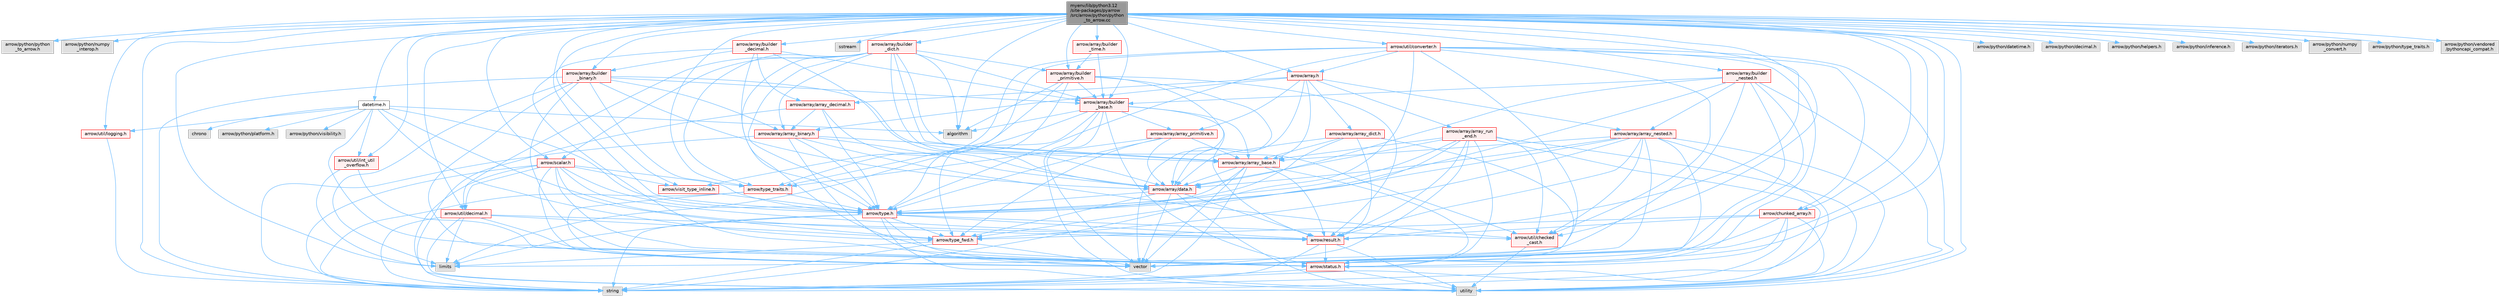 digraph "myenv/lib/python3.12/site-packages/pyarrow/src/arrow/python/python_to_arrow.cc"
{
 // LATEX_PDF_SIZE
  bgcolor="transparent";
  edge [fontname=Helvetica,fontsize=10,labelfontname=Helvetica,labelfontsize=10];
  node [fontname=Helvetica,fontsize=10,shape=box,height=0.2,width=0.4];
  Node1 [id="Node000001",label="myenv/lib/python3.12\l/site-packages/pyarrow\l/src/arrow/python/python\l_to_arrow.cc",height=0.2,width=0.4,color="gray40", fillcolor="grey60", style="filled", fontcolor="black",tooltip=" "];
  Node1 -> Node2 [id="edge1_Node000001_Node000002",color="steelblue1",style="solid",tooltip=" "];
  Node2 [id="Node000002",label="arrow/python/python\l_to_arrow.h",height=0.2,width=0.4,color="grey60", fillcolor="#E0E0E0", style="filled",tooltip=" "];
  Node1 -> Node3 [id="edge2_Node000001_Node000003",color="steelblue1",style="solid",tooltip=" "];
  Node3 [id="Node000003",label="arrow/python/numpy\l_interop.h",height=0.2,width=0.4,color="grey60", fillcolor="#E0E0E0", style="filled",tooltip=" "];
  Node1 -> Node4 [id="edge3_Node000001_Node000004",color="steelblue1",style="solid",tooltip=" "];
  Node4 [id="Node000004",label="datetime.h",height=0.2,width=0.4,color="grey40", fillcolor="white", style="filled",URL="$src_2arrow_2python_2datetime_8h.html",tooltip=" "];
  Node4 -> Node5 [id="edge4_Node000004_Node000005",color="steelblue1",style="solid",tooltip=" "];
  Node5 [id="Node000005",label="algorithm",height=0.2,width=0.4,color="grey60", fillcolor="#E0E0E0", style="filled",tooltip=" "];
  Node4 -> Node6 [id="edge5_Node000004_Node000006",color="steelblue1",style="solid",tooltip=" "];
  Node6 [id="Node000006",label="chrono",height=0.2,width=0.4,color="grey60", fillcolor="#E0E0E0", style="filled",tooltip=" "];
  Node4 -> Node7 [id="edge6_Node000004_Node000007",color="steelblue1",style="solid",tooltip=" "];
  Node7 [id="Node000007",label="arrow/python/platform.h",height=0.2,width=0.4,color="grey60", fillcolor="#E0E0E0", style="filled",tooltip=" "];
  Node4 -> Node8 [id="edge7_Node000004_Node000008",color="steelblue1",style="solid",tooltip=" "];
  Node8 [id="Node000008",label="arrow/python/visibility.h",height=0.2,width=0.4,color="grey60", fillcolor="#E0E0E0", style="filled",tooltip=" "];
  Node4 -> Node9 [id="edge8_Node000004_Node000009",color="steelblue1",style="solid",tooltip=" "];
  Node9 [id="Node000009",label="arrow/result.h",height=0.2,width=0.4,color="red", fillcolor="#FFF0F0", style="filled",URL="$result_8h.html",tooltip=" "];
  Node9 -> Node12 [id="edge9_Node000009_Node000012",color="steelblue1",style="solid",tooltip=" "];
  Node12 [id="Node000012",label="string",height=0.2,width=0.4,color="grey60", fillcolor="#E0E0E0", style="filled",tooltip=" "];
  Node9 -> Node14 [id="edge10_Node000009_Node000014",color="steelblue1",style="solid",tooltip=" "];
  Node14 [id="Node000014",label="utility",height=0.2,width=0.4,color="grey60", fillcolor="#E0E0E0", style="filled",tooltip=" "];
  Node9 -> Node15 [id="edge11_Node000009_Node000015",color="steelblue1",style="solid",tooltip=" "];
  Node15 [id="Node000015",label="arrow/status.h",height=0.2,width=0.4,color="red", fillcolor="#FFF0F0", style="filled",URL="$status_8h.html",tooltip=" "];
  Node15 -> Node12 [id="edge12_Node000015_Node000012",color="steelblue1",style="solid",tooltip=" "];
  Node15 -> Node14 [id="edge13_Node000015_Node000014",color="steelblue1",style="solid",tooltip=" "];
  Node4 -> Node15 [id="edge14_Node000004_Node000015",color="steelblue1",style="solid",tooltip=" "];
  Node4 -> Node27 [id="edge15_Node000004_Node000027",color="steelblue1",style="solid",tooltip=" "];
  Node27 [id="Node000027",label="arrow/type.h",height=0.2,width=0.4,color="red", fillcolor="#FFF0F0", style="filled",URL="$type_8h.html",tooltip=" "];
  Node27 -> Node30 [id="edge16_Node000027_Node000030",color="steelblue1",style="solid",tooltip=" "];
  Node30 [id="Node000030",label="limits",height=0.2,width=0.4,color="grey60", fillcolor="#E0E0E0", style="filled",tooltip=" "];
  Node27 -> Node12 [id="edge17_Node000027_Node000012",color="steelblue1",style="solid",tooltip=" "];
  Node27 -> Node14 [id="edge18_Node000027_Node000014",color="steelblue1",style="solid",tooltip=" "];
  Node27 -> Node33 [id="edge19_Node000027_Node000033",color="steelblue1",style="solid",tooltip=" "];
  Node33 [id="Node000033",label="vector",height=0.2,width=0.4,color="grey60", fillcolor="#E0E0E0", style="filled",tooltip=" "];
  Node27 -> Node9 [id="edge20_Node000027_Node000009",color="steelblue1",style="solid",tooltip=" "];
  Node27 -> Node34 [id="edge21_Node000027_Node000034",color="steelblue1",style="solid",tooltip=" "];
  Node34 [id="Node000034",label="arrow/type_fwd.h",height=0.2,width=0.4,color="red", fillcolor="#FFF0F0", style="filled",URL="$arrow_2type__fwd_8h.html",tooltip=" "];
  Node34 -> Node30 [id="edge22_Node000034_Node000030",color="steelblue1",style="solid",tooltip=" "];
  Node34 -> Node12 [id="edge23_Node000034_Node000012",color="steelblue1",style="solid",tooltip=" "];
  Node34 -> Node33 [id="edge24_Node000034_Node000033",color="steelblue1",style="solid",tooltip=" "];
  Node27 -> Node35 [id="edge25_Node000027_Node000035",color="steelblue1",style="solid",tooltip=" "];
  Node35 [id="Node000035",label="arrow/util/checked\l_cast.h",height=0.2,width=0.4,color="red", fillcolor="#FFF0F0", style="filled",URL="$checked__cast_8h.html",tooltip=" "];
  Node35 -> Node14 [id="edge26_Node000035_Node000014",color="steelblue1",style="solid",tooltip=" "];
  Node4 -> Node34 [id="edge27_Node000004_Node000034",color="steelblue1",style="solid",tooltip=" "];
  Node4 -> Node41 [id="edge28_Node000004_Node000041",color="steelblue1",style="solid",tooltip=" "];
  Node41 [id="Node000041",label="arrow/util/int_util\l_overflow.h",height=0.2,width=0.4,color="red", fillcolor="#FFF0F0", style="filled",URL="$int__util__overflow_8h.html",tooltip=" "];
  Node41 -> Node30 [id="edge29_Node000041_Node000030",color="steelblue1",style="solid",tooltip=" "];
  Node41 -> Node15 [id="edge30_Node000041_Node000015",color="steelblue1",style="solid",tooltip=" "];
  Node4 -> Node48 [id="edge31_Node000004_Node000048",color="steelblue1",style="solid",tooltip=" "];
  Node48 [id="Node000048",label="arrow/util/logging.h",height=0.2,width=0.4,color="red", fillcolor="#FFF0F0", style="filled",URL="$logging_8h.html",tooltip=" "];
  Node48 -> Node12 [id="edge32_Node000048_Node000012",color="steelblue1",style="solid",tooltip=" "];
  Node1 -> Node5 [id="edge33_Node000001_Node000005",color="steelblue1",style="solid",tooltip=" "];
  Node1 -> Node30 [id="edge34_Node000001_Node000030",color="steelblue1",style="solid",tooltip=" "];
  Node1 -> Node49 [id="edge35_Node000001_Node000049",color="steelblue1",style="solid",tooltip=" "];
  Node49 [id="Node000049",label="sstream",height=0.2,width=0.4,color="grey60", fillcolor="#E0E0E0", style="filled",tooltip=" "];
  Node1 -> Node12 [id="edge36_Node000001_Node000012",color="steelblue1",style="solid",tooltip=" "];
  Node1 -> Node14 [id="edge37_Node000001_Node000014",color="steelblue1",style="solid",tooltip=" "];
  Node1 -> Node33 [id="edge38_Node000001_Node000033",color="steelblue1",style="solid",tooltip=" "];
  Node1 -> Node50 [id="edge39_Node000001_Node000050",color="steelblue1",style="solid",tooltip=" "];
  Node50 [id="Node000050",label="arrow/array.h",height=0.2,width=0.4,color="red", fillcolor="#FFF0F0", style="filled",URL="$array_8h.html",tooltip=" "];
  Node50 -> Node51 [id="edge40_Node000050_Node000051",color="steelblue1",style="solid",tooltip=" "];
  Node51 [id="Node000051",label="arrow/array/array_base.h",height=0.2,width=0.4,color="red", fillcolor="#FFF0F0", style="filled",URL="$array__base_8h.html",tooltip=" "];
  Node51 -> Node12 [id="edge41_Node000051_Node000012",color="steelblue1",style="solid",tooltip=" "];
  Node51 -> Node33 [id="edge42_Node000051_Node000033",color="steelblue1",style="solid",tooltip=" "];
  Node51 -> Node52 [id="edge43_Node000051_Node000052",color="steelblue1",style="solid",tooltip=" "];
  Node52 [id="Node000052",label="arrow/array/data.h",height=0.2,width=0.4,color="red", fillcolor="#FFF0F0", style="filled",URL="$data_8h.html",tooltip=" "];
  Node52 -> Node14 [id="edge44_Node000052_Node000014",color="steelblue1",style="solid",tooltip=" "];
  Node52 -> Node33 [id="edge45_Node000052_Node000033",color="steelblue1",style="solid",tooltip=" "];
  Node52 -> Node9 [id="edge46_Node000052_Node000009",color="steelblue1",style="solid",tooltip=" "];
  Node52 -> Node27 [id="edge47_Node000052_Node000027",color="steelblue1",style="solid",tooltip=" "];
  Node52 -> Node34 [id="edge48_Node000052_Node000034",color="steelblue1",style="solid",tooltip=" "];
  Node51 -> Node9 [id="edge49_Node000051_Node000009",color="steelblue1",style="solid",tooltip=" "];
  Node51 -> Node15 [id="edge50_Node000051_Node000015",color="steelblue1",style="solid",tooltip=" "];
  Node51 -> Node27 [id="edge51_Node000051_Node000027",color="steelblue1",style="solid",tooltip=" "];
  Node50 -> Node64 [id="edge52_Node000050_Node000064",color="steelblue1",style="solid",tooltip=" "];
  Node64 [id="Node000064",label="arrow/array/array_binary.h",height=0.2,width=0.4,color="red", fillcolor="#FFF0F0", style="filled",URL="$array__binary_8h.html",tooltip=" "];
  Node64 -> Node12 [id="edge53_Node000064_Node000012",color="steelblue1",style="solid",tooltip=" "];
  Node64 -> Node33 [id="edge54_Node000064_Node000033",color="steelblue1",style="solid",tooltip=" "];
  Node64 -> Node51 [id="edge55_Node000064_Node000051",color="steelblue1",style="solid",tooltip=" "];
  Node64 -> Node52 [id="edge56_Node000064_Node000052",color="steelblue1",style="solid",tooltip=" "];
  Node64 -> Node27 [id="edge57_Node000064_Node000027",color="steelblue1",style="solid",tooltip=" "];
  Node64 -> Node35 [id="edge58_Node000064_Node000035",color="steelblue1",style="solid",tooltip=" "];
  Node50 -> Node71 [id="edge59_Node000050_Node000071",color="steelblue1",style="solid",tooltip=" "];
  Node71 [id="Node000071",label="arrow/array/array_decimal.h",height=0.2,width=0.4,color="red", fillcolor="#FFF0F0", style="filled",URL="$array__decimal_8h.html",tooltip=" "];
  Node71 -> Node12 [id="edge60_Node000071_Node000012",color="steelblue1",style="solid",tooltip=" "];
  Node71 -> Node64 [id="edge61_Node000071_Node000064",color="steelblue1",style="solid",tooltip=" "];
  Node71 -> Node52 [id="edge62_Node000071_Node000052",color="steelblue1",style="solid",tooltip=" "];
  Node71 -> Node27 [id="edge63_Node000071_Node000027",color="steelblue1",style="solid",tooltip=" "];
  Node50 -> Node72 [id="edge64_Node000050_Node000072",color="steelblue1",style="solid",tooltip=" "];
  Node72 [id="Node000072",label="arrow/array/array_dict.h",height=0.2,width=0.4,color="red", fillcolor="#FFF0F0", style="filled",URL="$array__dict_8h.html",tooltip=" "];
  Node72 -> Node51 [id="edge65_Node000072_Node000051",color="steelblue1",style="solid",tooltip=" "];
  Node72 -> Node52 [id="edge66_Node000072_Node000052",color="steelblue1",style="solid",tooltip=" "];
  Node72 -> Node9 [id="edge67_Node000072_Node000009",color="steelblue1",style="solid",tooltip=" "];
  Node72 -> Node15 [id="edge68_Node000072_Node000015",color="steelblue1",style="solid",tooltip=" "];
  Node72 -> Node27 [id="edge69_Node000072_Node000027",color="steelblue1",style="solid",tooltip=" "];
  Node50 -> Node73 [id="edge70_Node000050_Node000073",color="steelblue1",style="solid",tooltip=" "];
  Node73 [id="Node000073",label="arrow/array/array_nested.h",height=0.2,width=0.4,color="red", fillcolor="#FFF0F0", style="filled",URL="$array__nested_8h.html",tooltip=" "];
  Node73 -> Node12 [id="edge71_Node000073_Node000012",color="steelblue1",style="solid",tooltip=" "];
  Node73 -> Node14 [id="edge72_Node000073_Node000014",color="steelblue1",style="solid",tooltip=" "];
  Node73 -> Node33 [id="edge73_Node000073_Node000033",color="steelblue1",style="solid",tooltip=" "];
  Node73 -> Node51 [id="edge74_Node000073_Node000051",color="steelblue1",style="solid",tooltip=" "];
  Node73 -> Node52 [id="edge75_Node000073_Node000052",color="steelblue1",style="solid",tooltip=" "];
  Node73 -> Node9 [id="edge76_Node000073_Node000009",color="steelblue1",style="solid",tooltip=" "];
  Node73 -> Node15 [id="edge77_Node000073_Node000015",color="steelblue1",style="solid",tooltip=" "];
  Node73 -> Node27 [id="edge78_Node000073_Node000027",color="steelblue1",style="solid",tooltip=" "];
  Node73 -> Node34 [id="edge79_Node000073_Node000034",color="steelblue1",style="solid",tooltip=" "];
  Node73 -> Node35 [id="edge80_Node000073_Node000035",color="steelblue1",style="solid",tooltip=" "];
  Node50 -> Node74 [id="edge81_Node000050_Node000074",color="steelblue1",style="solid",tooltip=" "];
  Node74 [id="Node000074",label="arrow/array/array_primitive.h",height=0.2,width=0.4,color="red", fillcolor="#FFF0F0", style="filled",URL="$array__primitive_8h.html",tooltip=" "];
  Node74 -> Node51 [id="edge82_Node000074_Node000051",color="steelblue1",style="solid",tooltip=" "];
  Node74 -> Node52 [id="edge83_Node000074_Node000052",color="steelblue1",style="solid",tooltip=" "];
  Node74 -> Node27 [id="edge84_Node000074_Node000027",color="steelblue1",style="solid",tooltip=" "];
  Node74 -> Node34 [id="edge85_Node000074_Node000034",color="steelblue1",style="solid",tooltip=" "];
  Node74 -> Node70 [id="edge86_Node000074_Node000070",color="steelblue1",style="solid",tooltip=" "];
  Node70 [id="Node000070",label="arrow/type_traits.h",height=0.2,width=0.4,color="red", fillcolor="#FFF0F0", style="filled",URL="$include_2arrow_2type__traits_8h.html",tooltip=" "];
  Node70 -> Node12 [id="edge87_Node000070_Node000012",color="steelblue1",style="solid",tooltip=" "];
  Node70 -> Node33 [id="edge88_Node000070_Node000033",color="steelblue1",style="solid",tooltip=" "];
  Node70 -> Node27 [id="edge89_Node000070_Node000027",color="steelblue1",style="solid",tooltip=" "];
  Node50 -> Node75 [id="edge90_Node000050_Node000075",color="steelblue1",style="solid",tooltip=" "];
  Node75 [id="Node000075",label="arrow/array/array_run\l_end.h",height=0.2,width=0.4,color="red", fillcolor="#FFF0F0", style="filled",URL="$array__run__end_8h.html",tooltip=" "];
  Node75 -> Node12 [id="edge91_Node000075_Node000012",color="steelblue1",style="solid",tooltip=" "];
  Node75 -> Node14 [id="edge92_Node000075_Node000014",color="steelblue1",style="solid",tooltip=" "];
  Node75 -> Node33 [id="edge93_Node000075_Node000033",color="steelblue1",style="solid",tooltip=" "];
  Node75 -> Node51 [id="edge94_Node000075_Node000051",color="steelblue1",style="solid",tooltip=" "];
  Node75 -> Node52 [id="edge95_Node000075_Node000052",color="steelblue1",style="solid",tooltip=" "];
  Node75 -> Node9 [id="edge96_Node000075_Node000009",color="steelblue1",style="solid",tooltip=" "];
  Node75 -> Node15 [id="edge97_Node000075_Node000015",color="steelblue1",style="solid",tooltip=" "];
  Node75 -> Node27 [id="edge98_Node000075_Node000027",color="steelblue1",style="solid",tooltip=" "];
  Node75 -> Node34 [id="edge99_Node000075_Node000034",color="steelblue1",style="solid",tooltip=" "];
  Node75 -> Node35 [id="edge100_Node000075_Node000035",color="steelblue1",style="solid",tooltip=" "];
  Node50 -> Node52 [id="edge101_Node000050_Node000052",color="steelblue1",style="solid",tooltip=" "];
  Node1 -> Node77 [id="edge102_Node000001_Node000077",color="steelblue1",style="solid",tooltip=" "];
  Node77 [id="Node000077",label="arrow/array/builder\l_base.h",height=0.2,width=0.4,color="red", fillcolor="#FFF0F0", style="filled",URL="$builder__base_8h.html",tooltip=" "];
  Node77 -> Node5 [id="edge103_Node000077_Node000005",color="steelblue1",style="solid",tooltip=" "];
  Node77 -> Node30 [id="edge104_Node000077_Node000030",color="steelblue1",style="solid",tooltip=" "];
  Node77 -> Node14 [id="edge105_Node000077_Node000014",color="steelblue1",style="solid",tooltip=" "];
  Node77 -> Node33 [id="edge106_Node000077_Node000033",color="steelblue1",style="solid",tooltip=" "];
  Node77 -> Node51 [id="edge107_Node000077_Node000051",color="steelblue1",style="solid",tooltip=" "];
  Node77 -> Node74 [id="edge108_Node000077_Node000074",color="steelblue1",style="solid",tooltip=" "];
  Node77 -> Node9 [id="edge109_Node000077_Node000009",color="steelblue1",style="solid",tooltip=" "];
  Node77 -> Node15 [id="edge110_Node000077_Node000015",color="steelblue1",style="solid",tooltip=" "];
  Node77 -> Node34 [id="edge111_Node000077_Node000034",color="steelblue1",style="solid",tooltip=" "];
  Node1 -> Node82 [id="edge112_Node000001_Node000082",color="steelblue1",style="solid",tooltip=" "];
  Node82 [id="Node000082",label="arrow/array/builder\l_binary.h",height=0.2,width=0.4,color="red", fillcolor="#FFF0F0", style="filled",URL="$builder__binary_8h.html",tooltip=" "];
  Node82 -> Node30 [id="edge113_Node000082_Node000030",color="steelblue1",style="solid",tooltip=" "];
  Node82 -> Node12 [id="edge114_Node000082_Node000012",color="steelblue1",style="solid",tooltip=" "];
  Node82 -> Node33 [id="edge115_Node000082_Node000033",color="steelblue1",style="solid",tooltip=" "];
  Node82 -> Node51 [id="edge116_Node000082_Node000051",color="steelblue1",style="solid",tooltip=" "];
  Node82 -> Node64 [id="edge117_Node000082_Node000064",color="steelblue1",style="solid",tooltip=" "];
  Node82 -> Node77 [id="edge118_Node000082_Node000077",color="steelblue1",style="solid",tooltip=" "];
  Node82 -> Node52 [id="edge119_Node000082_Node000052",color="steelblue1",style="solid",tooltip=" "];
  Node82 -> Node15 [id="edge120_Node000082_Node000015",color="steelblue1",style="solid",tooltip=" "];
  Node82 -> Node27 [id="edge121_Node000082_Node000027",color="steelblue1",style="solid",tooltip=" "];
  Node1 -> Node85 [id="edge122_Node000001_Node000085",color="steelblue1",style="solid",tooltip=" "];
  Node85 [id="Node000085",label="arrow/array/builder\l_decimal.h",height=0.2,width=0.4,color="red", fillcolor="#FFF0F0", style="filled",URL="$builder__decimal_8h.html",tooltip=" "];
  Node85 -> Node71 [id="edge123_Node000085_Node000071",color="steelblue1",style="solid",tooltip=" "];
  Node85 -> Node77 [id="edge124_Node000085_Node000077",color="steelblue1",style="solid",tooltip=" "];
  Node85 -> Node82 [id="edge125_Node000085_Node000082",color="steelblue1",style="solid",tooltip=" "];
  Node85 -> Node52 [id="edge126_Node000085_Node000052",color="steelblue1",style="solid",tooltip=" "];
  Node85 -> Node15 [id="edge127_Node000085_Node000015",color="steelblue1",style="solid",tooltip=" "];
  Node85 -> Node27 [id="edge128_Node000085_Node000027",color="steelblue1",style="solid",tooltip=" "];
  Node1 -> Node86 [id="edge129_Node000001_Node000086",color="steelblue1",style="solid",tooltip=" "];
  Node86 [id="Node000086",label="arrow/array/builder\l_dict.h",height=0.2,width=0.4,color="red", fillcolor="#FFF0F0", style="filled",URL="$builder__dict_8h.html",tooltip=" "];
  Node86 -> Node5 [id="edge130_Node000086_Node000005",color="steelblue1",style="solid",tooltip=" "];
  Node86 -> Node51 [id="edge131_Node000086_Node000051",color="steelblue1",style="solid",tooltip=" "];
  Node86 -> Node64 [id="edge132_Node000086_Node000064",color="steelblue1",style="solid",tooltip=" "];
  Node86 -> Node77 [id="edge133_Node000086_Node000077",color="steelblue1",style="solid",tooltip=" "];
  Node86 -> Node88 [id="edge134_Node000086_Node000088",color="steelblue1",style="solid",tooltip=" "];
  Node88 [id="Node000088",label="arrow/array/builder\l_primitive.h",height=0.2,width=0.4,color="red", fillcolor="#FFF0F0", style="filled",URL="$builder__primitive_8h.html",tooltip=" "];
  Node88 -> Node5 [id="edge135_Node000088_Node000005",color="steelblue1",style="solid",tooltip=" "];
  Node88 -> Node33 [id="edge136_Node000088_Node000033",color="steelblue1",style="solid",tooltip=" "];
  Node88 -> Node77 [id="edge137_Node000088_Node000077",color="steelblue1",style="solid",tooltip=" "];
  Node88 -> Node52 [id="edge138_Node000088_Node000052",color="steelblue1",style="solid",tooltip=" "];
  Node88 -> Node9 [id="edge139_Node000088_Node000009",color="steelblue1",style="solid",tooltip=" "];
  Node88 -> Node27 [id="edge140_Node000088_Node000027",color="steelblue1",style="solid",tooltip=" "];
  Node88 -> Node70 [id="edge141_Node000088_Node000070",color="steelblue1",style="solid",tooltip=" "];
  Node86 -> Node52 [id="edge142_Node000086_Node000052",color="steelblue1",style="solid",tooltip=" "];
  Node86 -> Node89 [id="edge143_Node000086_Node000089",color="steelblue1",style="solid",tooltip=" "];
  Node89 [id="Node000089",label="arrow/scalar.h",height=0.2,width=0.4,color="red", fillcolor="#FFF0F0", style="filled",URL="$scalar_8h.html",tooltip=" "];
  Node89 -> Node12 [id="edge144_Node000089_Node000012",color="steelblue1",style="solid",tooltip=" "];
  Node89 -> Node14 [id="edge145_Node000089_Node000014",color="steelblue1",style="solid",tooltip=" "];
  Node89 -> Node33 [id="edge146_Node000089_Node000033",color="steelblue1",style="solid",tooltip=" "];
  Node89 -> Node9 [id="edge147_Node000089_Node000009",color="steelblue1",style="solid",tooltip=" "];
  Node89 -> Node15 [id="edge148_Node000089_Node000015",color="steelblue1",style="solid",tooltip=" "];
  Node89 -> Node27 [id="edge149_Node000089_Node000027",color="steelblue1",style="solid",tooltip=" "];
  Node89 -> Node34 [id="edge150_Node000089_Node000034",color="steelblue1",style="solid",tooltip=" "];
  Node89 -> Node70 [id="edge151_Node000089_Node000070",color="steelblue1",style="solid",tooltip=" "];
  Node89 -> Node92 [id="edge152_Node000089_Node000092",color="steelblue1",style="solid",tooltip=" "];
  Node92 [id="Node000092",label="arrow/util/decimal.h",height=0.2,width=0.4,color="red", fillcolor="#FFF0F0", style="filled",URL="$include_2arrow_2util_2decimal_8h.html",tooltip=" "];
  Node92 -> Node30 [id="edge153_Node000092_Node000030",color="steelblue1",style="solid",tooltip=" "];
  Node92 -> Node12 [id="edge154_Node000092_Node000012",color="steelblue1",style="solid",tooltip=" "];
  Node92 -> Node14 [id="edge155_Node000092_Node000014",color="steelblue1",style="solid",tooltip=" "];
  Node92 -> Node9 [id="edge156_Node000092_Node000009",color="steelblue1",style="solid",tooltip=" "];
  Node92 -> Node15 [id="edge157_Node000092_Node000015",color="steelblue1",style="solid",tooltip=" "];
  Node92 -> Node34 [id="edge158_Node000092_Node000034",color="steelblue1",style="solid",tooltip=" "];
  Node89 -> Node94 [id="edge159_Node000089_Node000094",color="steelblue1",style="solid",tooltip=" "];
  Node94 [id="Node000094",label="arrow/visit_type_inline.h",height=0.2,width=0.4,color="red", fillcolor="#FFF0F0", style="filled",URL="$visit__type__inline_8h.html",tooltip=" "];
  Node94 -> Node27 [id="edge160_Node000094_Node000027",color="steelblue1",style="solid",tooltip=" "];
  Node86 -> Node15 [id="edge161_Node000086_Node000015",color="steelblue1",style="solid",tooltip=" "];
  Node86 -> Node27 [id="edge162_Node000086_Node000027",color="steelblue1",style="solid",tooltip=" "];
  Node86 -> Node70 [id="edge163_Node000086_Node000070",color="steelblue1",style="solid",tooltip=" "];
  Node86 -> Node35 [id="edge164_Node000086_Node000035",color="steelblue1",style="solid",tooltip=" "];
  Node86 -> Node92 [id="edge165_Node000086_Node000092",color="steelblue1",style="solid",tooltip=" "];
  Node1 -> Node97 [id="edge166_Node000001_Node000097",color="steelblue1",style="solid",tooltip=" "];
  Node97 [id="Node000097",label="arrow/array/builder\l_nested.h",height=0.2,width=0.4,color="red", fillcolor="#FFF0F0", style="filled",URL="$builder__nested_8h.html",tooltip=" "];
  Node97 -> Node30 [id="edge167_Node000097_Node000030",color="steelblue1",style="solid",tooltip=" "];
  Node97 -> Node14 [id="edge168_Node000097_Node000014",color="steelblue1",style="solid",tooltip=" "];
  Node97 -> Node33 [id="edge169_Node000097_Node000033",color="steelblue1",style="solid",tooltip=" "];
  Node97 -> Node73 [id="edge170_Node000097_Node000073",color="steelblue1",style="solid",tooltip=" "];
  Node97 -> Node77 [id="edge171_Node000097_Node000077",color="steelblue1",style="solid",tooltip=" "];
  Node97 -> Node52 [id="edge172_Node000097_Node000052",color="steelblue1",style="solid",tooltip=" "];
  Node97 -> Node15 [id="edge173_Node000097_Node000015",color="steelblue1",style="solid",tooltip=" "];
  Node97 -> Node27 [id="edge174_Node000097_Node000027",color="steelblue1",style="solid",tooltip=" "];
  Node1 -> Node88 [id="edge175_Node000001_Node000088",color="steelblue1",style="solid",tooltip=" "];
  Node1 -> Node98 [id="edge176_Node000001_Node000098",color="steelblue1",style="solid",tooltip=" "];
  Node98 [id="Node000098",label="arrow/array/builder\l_time.h",height=0.2,width=0.4,color="red", fillcolor="#FFF0F0", style="filled",URL="$builder__time_8h.html",tooltip=" "];
  Node98 -> Node77 [id="edge177_Node000098_Node000077",color="steelblue1",style="solid",tooltip=" "];
  Node98 -> Node88 [id="edge178_Node000098_Node000088",color="steelblue1",style="solid",tooltip=" "];
  Node1 -> Node66 [id="edge179_Node000001_Node000066",color="steelblue1",style="solid",tooltip=" "];
  Node66 [id="Node000066",label="arrow/chunked_array.h",height=0.2,width=0.4,color="red", fillcolor="#FFF0F0", style="filled",URL="$chunked__array_8h.html",tooltip=" "];
  Node66 -> Node12 [id="edge180_Node000066_Node000012",color="steelblue1",style="solid",tooltip=" "];
  Node66 -> Node14 [id="edge181_Node000066_Node000014",color="steelblue1",style="solid",tooltip=" "];
  Node66 -> Node33 [id="edge182_Node000066_Node000033",color="steelblue1",style="solid",tooltip=" "];
  Node66 -> Node9 [id="edge183_Node000066_Node000009",color="steelblue1",style="solid",tooltip=" "];
  Node66 -> Node15 [id="edge184_Node000066_Node000015",color="steelblue1",style="solid",tooltip=" "];
  Node66 -> Node34 [id="edge185_Node000066_Node000034",color="steelblue1",style="solid",tooltip=" "];
  Node1 -> Node9 [id="edge186_Node000001_Node000009",color="steelblue1",style="solid",tooltip=" "];
  Node1 -> Node89 [id="edge187_Node000001_Node000089",color="steelblue1",style="solid",tooltip=" "];
  Node1 -> Node15 [id="edge188_Node000001_Node000015",color="steelblue1",style="solid",tooltip=" "];
  Node1 -> Node27 [id="edge189_Node000001_Node000027",color="steelblue1",style="solid",tooltip=" "];
  Node1 -> Node70 [id="edge190_Node000001_Node000070",color="steelblue1",style="solid",tooltip=" "];
  Node1 -> Node35 [id="edge191_Node000001_Node000035",color="steelblue1",style="solid",tooltip=" "];
  Node1 -> Node99 [id="edge192_Node000001_Node000099",color="steelblue1",style="solid",tooltip=" "];
  Node99 [id="Node000099",label="arrow/util/converter.h",height=0.2,width=0.4,color="red", fillcolor="#FFF0F0", style="filled",URL="$util_2converter_8h.html",tooltip=" "];
  Node99 -> Node12 [id="edge193_Node000099_Node000012",color="steelblue1",style="solid",tooltip=" "];
  Node99 -> Node14 [id="edge194_Node000099_Node000014",color="steelblue1",style="solid",tooltip=" "];
  Node99 -> Node33 [id="edge195_Node000099_Node000033",color="steelblue1",style="solid",tooltip=" "];
  Node99 -> Node50 [id="edge196_Node000099_Node000050",color="steelblue1",style="solid",tooltip=" "];
  Node99 -> Node66 [id="edge197_Node000099_Node000066",color="steelblue1",style="solid",tooltip=" "];
  Node99 -> Node15 [id="edge198_Node000099_Node000015",color="steelblue1",style="solid",tooltip=" "];
  Node99 -> Node27 [id="edge199_Node000099_Node000027",color="steelblue1",style="solid",tooltip=" "];
  Node99 -> Node70 [id="edge200_Node000099_Node000070",color="steelblue1",style="solid",tooltip=" "];
  Node99 -> Node35 [id="edge201_Node000099_Node000035",color="steelblue1",style="solid",tooltip=" "];
  Node99 -> Node94 [id="edge202_Node000099_Node000094",color="steelblue1",style="solid",tooltip=" "];
  Node1 -> Node92 [id="edge203_Node000001_Node000092",color="steelblue1",style="solid",tooltip=" "];
  Node1 -> Node41 [id="edge204_Node000001_Node000041",color="steelblue1",style="solid",tooltip=" "];
  Node1 -> Node48 [id="edge205_Node000001_Node000048",color="steelblue1",style="solid",tooltip=" "];
  Node1 -> Node100 [id="edge206_Node000001_Node000100",color="steelblue1",style="solid",tooltip=" "];
  Node100 [id="Node000100",label="arrow/python/datetime.h",height=0.2,width=0.4,color="grey60", fillcolor="#E0E0E0", style="filled",tooltip=" "];
  Node1 -> Node101 [id="edge207_Node000001_Node000101",color="steelblue1",style="solid",tooltip=" "];
  Node101 [id="Node000101",label="arrow/python/decimal.h",height=0.2,width=0.4,color="grey60", fillcolor="#E0E0E0", style="filled",tooltip=" "];
  Node1 -> Node102 [id="edge208_Node000001_Node000102",color="steelblue1",style="solid",tooltip=" "];
  Node102 [id="Node000102",label="arrow/python/helpers.h",height=0.2,width=0.4,color="grey60", fillcolor="#E0E0E0", style="filled",tooltip=" "];
  Node1 -> Node103 [id="edge209_Node000001_Node000103",color="steelblue1",style="solid",tooltip=" "];
  Node103 [id="Node000103",label="arrow/python/inference.h",height=0.2,width=0.4,color="grey60", fillcolor="#E0E0E0", style="filled",tooltip=" "];
  Node1 -> Node104 [id="edge210_Node000001_Node000104",color="steelblue1",style="solid",tooltip=" "];
  Node104 [id="Node000104",label="arrow/python/iterators.h",height=0.2,width=0.4,color="grey60", fillcolor="#E0E0E0", style="filled",tooltip=" "];
  Node1 -> Node105 [id="edge211_Node000001_Node000105",color="steelblue1",style="solid",tooltip=" "];
  Node105 [id="Node000105",label="arrow/python/numpy\l_convert.h",height=0.2,width=0.4,color="grey60", fillcolor="#E0E0E0", style="filled",tooltip=" "];
  Node1 -> Node106 [id="edge212_Node000001_Node000106",color="steelblue1",style="solid",tooltip=" "];
  Node106 [id="Node000106",label="arrow/python/type_traits.h",height=0.2,width=0.4,color="grey60", fillcolor="#E0E0E0", style="filled",tooltip=" "];
  Node1 -> Node107 [id="edge213_Node000001_Node000107",color="steelblue1",style="solid",tooltip=" "];
  Node107 [id="Node000107",label="arrow/python/vendored\l/pythoncapi_compat.h",height=0.2,width=0.4,color="grey60", fillcolor="#E0E0E0", style="filled",tooltip=" "];
  Node1 -> Node94 [id="edge214_Node000001_Node000094",color="steelblue1",style="solid",tooltip=" "];
}
